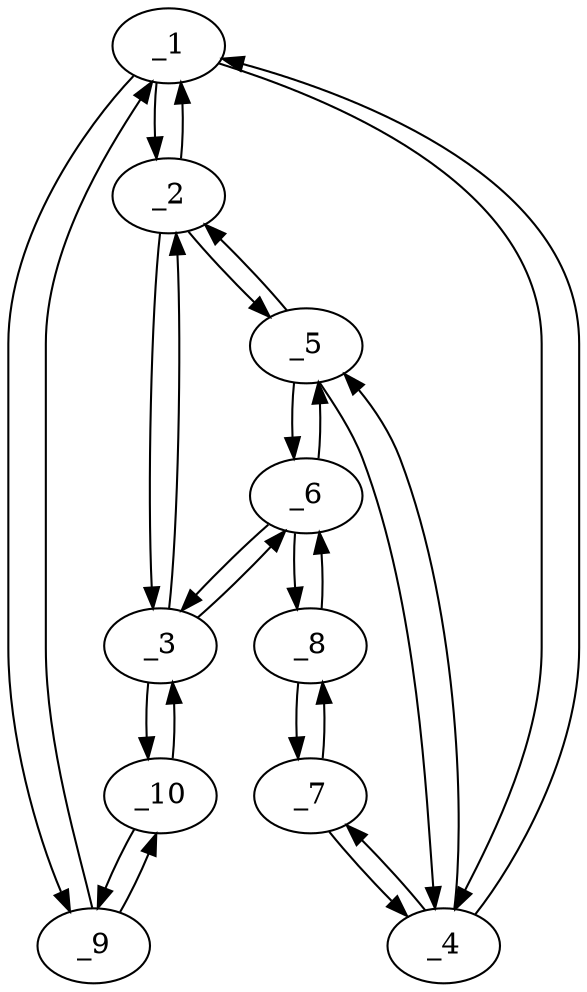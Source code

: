 digraph s1358_09 {
	_1	 [x="217.000000",
		y="143.000000"];
	_2	 [x="219.000000",
		y="143.000000"];
	_1 -> _2	 [angle="0.000000",
		orient="0.000000"];
	_4	 [x="218.000000",
		y="145.000000"];
	_1 -> _4	 [angle="1.107149",
		orient="0.894427"];
	_9	 [x="210.000000",
		y="130.000000"];
	_1 -> _9	 [angle="-2.064738",
		orient="-0.880471"];
	_2 -> _1	 [angle="3.141593",
		orient="0.000000"];
	_3	 [x="222.000000",
		y="143.000000"];
	_2 -> _3	 [angle="0.000000",
		orient="0.000000"];
	_5	 [x="219.000000",
		y="145.000000"];
	_2 -> _5	 [angle="1.570796",
		orient="1.000000"];
	_3 -> _2	 [angle="3.141593",
		orient="0.000000"];
	_6	 [x="220.000000",
		y="145.000000"];
	_3 -> _6	 [angle="2.356194",
		orient="0.707107"];
	_10	 [x="220.000000",
		y="129.000000"];
	_3 -> _10	 [angle="-1.712693",
		orient="-0.989949"];
	_4 -> _1	 [angle="-2.034444",
		orient="-0.894427"];
	_4 -> _5	 [angle="0.000000",
		orient="0.000000"];
	_7	 [x="218.000000",
		y="147.000000"];
	_4 -> _7	 [angle="1.570796",
		orient="1.000000"];
	_5 -> _2	 [angle="-1.570796",
		orient="-1.000000"];
	_5 -> _4	 [angle="3.141593",
		orient="0.000000"];
	_5 -> _6	 [angle="0.000000",
		orient="0.000000"];
	_6 -> _3	 [angle="-0.785398",
		orient="-0.707107"];
	_6 -> _5	 [angle="3.141593",
		orient="0.000000"];
	_8	 [x="220.000000",
		y="147.000000"];
	_6 -> _8	 [angle="1.570796",
		orient="1.000000"];
	_7 -> _4	 [angle="-1.570796",
		orient="-1.000000"];
	_7 -> _8	 [angle="0.000000",
		orient="0.000000"];
	_8 -> _6	 [angle="-1.570796",
		orient="-1.000000"];
	_8 -> _7	 [angle="3.141593",
		orient="0.000000"];
	_9 -> _1	 [angle="1.076855",
		orient="0.880471"];
	_9 -> _10	 [angle="-0.099669",
		orient="-0.099504"];
	_10 -> _3	 [angle="1.428899",
		orient="0.989949"];
	_10 -> _9	 [angle="3.041924",
		orient="0.099504"];
}
